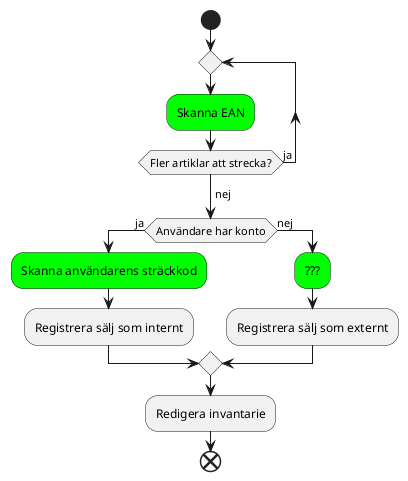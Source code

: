 @startuml resgistersale
start
repeat
    #lime:Skanna EAN;
repeat while (Fler artiklar att strecka?) is (ja) 
-> nej;
if (Användare har konto) then (ja)
    #lime:Skanna användarens sträckkod;
    :Registrera sälj som internt;
else (nej)
    #lime:???;
    :Registrera sälj som externt;
endif
:Redigera invantarie;

end
@enduml